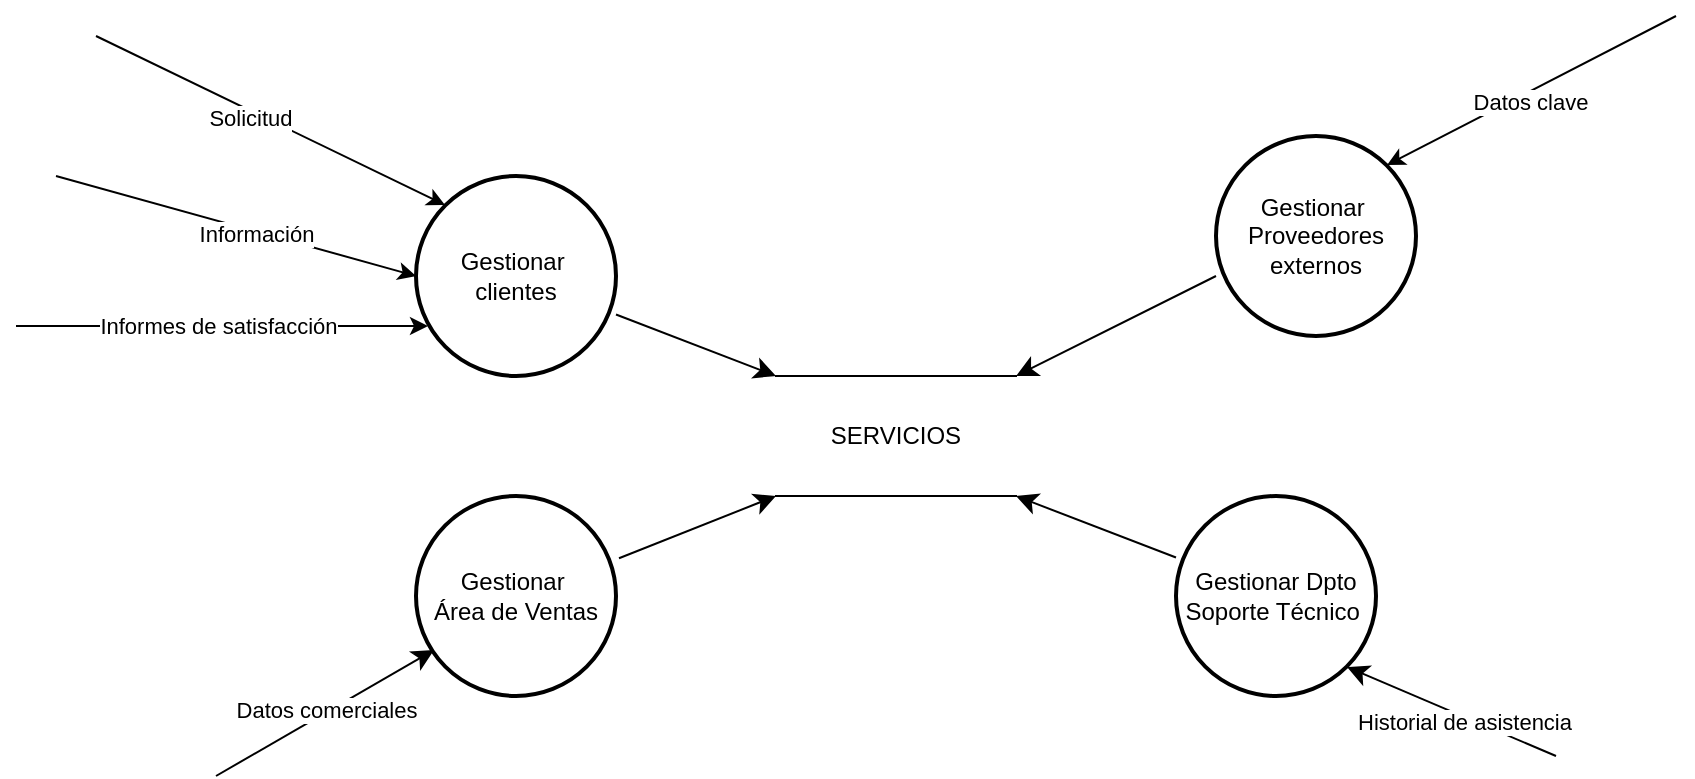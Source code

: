 <mxfile version="24.8.9">
  <diagram name="Page-1" id="74e2e168-ea6b-b213-b513-2b3c1d86103e">
    <mxGraphModel dx="952" dy="1010" grid="1" gridSize="10" guides="1" tooltips="1" connect="1" arrows="1" fold="1" page="1" pageScale="1" pageWidth="1100" pageHeight="850" background="none" math="0" shadow="0">
      <root>
        <mxCell id="0" />
        <mxCell id="1" parent="0" />
        <mxCell id="y5V723lEYFvVTK-hqr6R-1" value="Gestionar&amp;nbsp;&lt;div&gt;clientes&lt;/div&gt;" style="strokeWidth=2;html=1;shape=mxgraph.flowchart.start_2;whiteSpace=wrap;" parent="1" vertex="1">
          <mxGeometry x="290" y="270" width="100" height="100" as="geometry" />
        </mxCell>
        <mxCell id="y5V723lEYFvVTK-hqr6R-2" value="Gestionar&amp;nbsp;&lt;div&gt;Proveedores externos&lt;/div&gt;" style="strokeWidth=2;html=1;shape=mxgraph.flowchart.start_2;whiteSpace=wrap;" parent="1" vertex="1">
          <mxGeometry x="690" y="250" width="100" height="100" as="geometry" />
        </mxCell>
        <mxCell id="y5V723lEYFvVTK-hqr6R-3" value="Gestionar&amp;nbsp;&lt;div&gt;Área de Ventas&lt;/div&gt;" style="strokeWidth=2;html=1;shape=mxgraph.flowchart.start_2;whiteSpace=wrap;" parent="1" vertex="1">
          <mxGeometry x="290" y="430" width="100" height="100" as="geometry" />
        </mxCell>
        <mxCell id="y5V723lEYFvVTK-hqr6R-4" value="Gestionar Dpto Soporte Técnico&amp;nbsp;" style="strokeWidth=2;html=1;shape=mxgraph.flowchart.start_2;whiteSpace=wrap;" parent="1" vertex="1">
          <mxGeometry x="670" y="430" width="100" height="100" as="geometry" />
        </mxCell>
        <mxCell id="y5V723lEYFvVTK-hqr6R-5" value="SERVICIOS" style="shape=partialRectangle;whiteSpace=wrap;html=1;left=0;right=0;fillColor=none;" parent="1" vertex="1">
          <mxGeometry x="470" y="370" width="120" height="60" as="geometry" />
        </mxCell>
        <mxCell id="y5V723lEYFvVTK-hqr6R-8" value="" style="endArrow=classic;html=1;rounded=0;fontSize=12;startSize=8;endSize=8;curved=1;entryX=0;entryY=0;entryDx=0;entryDy=0;" parent="1" source="y5V723lEYFvVTK-hqr6R-1" target="y5V723lEYFvVTK-hqr6R-5" edge="1">
          <mxGeometry width="50" height="50" relative="1" as="geometry">
            <mxPoint x="460" y="460" as="sourcePoint" />
            <mxPoint x="160.0" y="340" as="targetPoint" />
          </mxGeometry>
        </mxCell>
        <mxCell id="y5V723lEYFvVTK-hqr6R-13" value="" style="endArrow=classic;html=1;rounded=0;fontSize=12;startSize=8;endSize=8;curved=1;exitX=0;exitY=0.7;exitDx=0;exitDy=0;exitPerimeter=0;entryX=1;entryY=0;entryDx=0;entryDy=0;" parent="1" source="y5V723lEYFvVTK-hqr6R-2" target="y5V723lEYFvVTK-hqr6R-5" edge="1">
          <mxGeometry width="50" height="50" relative="1" as="geometry">
            <mxPoint x="510" y="460" as="sourcePoint" />
            <mxPoint x="910.0" y="230" as="targetPoint" />
          </mxGeometry>
        </mxCell>
        <mxCell id="y5V723lEYFvVTK-hqr6R-21" value="" style="endArrow=classic;html=1;rounded=0;fontSize=12;startSize=8;endSize=8;curved=1;exitX=1.015;exitY=0.311;exitDx=0;exitDy=0;exitPerimeter=0;entryX=0;entryY=1;entryDx=0;entryDy=0;" parent="1" source="y5V723lEYFvVTK-hqr6R-3" target="y5V723lEYFvVTK-hqr6R-5" edge="1">
          <mxGeometry width="50" height="50" relative="1" as="geometry">
            <mxPoint x="510" y="460" as="sourcePoint" />
            <mxPoint x="250.0" y="560" as="targetPoint" />
          </mxGeometry>
        </mxCell>
        <mxCell id="y5V723lEYFvVTK-hqr6R-26" value="" style="endArrow=classic;html=1;rounded=0;fontSize=12;startSize=8;endSize=8;curved=1;entryX=1;entryY=1;entryDx=0;entryDy=0;" parent="1" source="y5V723lEYFvVTK-hqr6R-4" target="y5V723lEYFvVTK-hqr6R-5" edge="1">
          <mxGeometry width="50" height="50" relative="1" as="geometry">
            <mxPoint x="530" y="460" as="sourcePoint" />
            <mxPoint x="580" y="410" as="targetPoint" />
          </mxGeometry>
        </mxCell>
        <mxCell id="NdFE22nRtTWnwlypA7Jx-1" value="" style="endArrow=classic;html=1;rounded=0;entryX=0.855;entryY=0.145;entryDx=0;entryDy=0;entryPerimeter=0;" edge="1" parent="1" target="y5V723lEYFvVTK-hqr6R-2">
          <mxGeometry width="50" height="50" relative="1" as="geometry">
            <mxPoint x="920" y="190" as="sourcePoint" />
            <mxPoint x="930" y="170" as="targetPoint" />
          </mxGeometry>
        </mxCell>
        <mxCell id="NdFE22nRtTWnwlypA7Jx-2" value="Datos clave" style="edgeLabel;html=1;align=center;verticalAlign=middle;resizable=0;points=[];" vertex="1" connectable="0" parent="NdFE22nRtTWnwlypA7Jx-1">
          <mxGeometry x="0.043" y="4" relative="1" as="geometry">
            <mxPoint as="offset" />
          </mxGeometry>
        </mxCell>
        <mxCell id="NdFE22nRtTWnwlypA7Jx-3" value="" style="endArrow=classic;html=1;rounded=0;entryX=0.145;entryY=0.145;entryDx=0;entryDy=0;entryPerimeter=0;" edge="1" parent="1" target="y5V723lEYFvVTK-hqr6R-1">
          <mxGeometry width="50" height="50" relative="1" as="geometry">
            <mxPoint x="130" y="200" as="sourcePoint" />
            <mxPoint x="160" y="230" as="targetPoint" />
          </mxGeometry>
        </mxCell>
        <mxCell id="NdFE22nRtTWnwlypA7Jx-4" value="Solicitud" style="edgeLabel;html=1;align=center;verticalAlign=middle;resizable=0;points=[];" vertex="1" connectable="0" parent="NdFE22nRtTWnwlypA7Jx-3">
          <mxGeometry x="-0.101" y="-3" relative="1" as="geometry">
            <mxPoint as="offset" />
          </mxGeometry>
        </mxCell>
        <mxCell id="NdFE22nRtTWnwlypA7Jx-5" value="" style="endArrow=classic;html=1;rounded=0;entryX=0;entryY=0.5;entryDx=0;entryDy=0;entryPerimeter=0;" edge="1" parent="1" target="y5V723lEYFvVTK-hqr6R-1">
          <mxGeometry width="50" height="50" relative="1" as="geometry">
            <mxPoint x="110" y="270" as="sourcePoint" />
            <mxPoint x="170" y="300" as="targetPoint" />
          </mxGeometry>
        </mxCell>
        <mxCell id="NdFE22nRtTWnwlypA7Jx-6" value="Text" style="edgeLabel;html=1;align=center;verticalAlign=middle;resizable=0;points=[];" vertex="1" connectable="0" parent="NdFE22nRtTWnwlypA7Jx-5">
          <mxGeometry x="0.104" y="1" relative="1" as="geometry">
            <mxPoint as="offset" />
          </mxGeometry>
        </mxCell>
        <mxCell id="NdFE22nRtTWnwlypA7Jx-7" value="Información" style="edgeLabel;html=1;align=center;verticalAlign=middle;resizable=0;points=[];" vertex="1" connectable="0" parent="NdFE22nRtTWnwlypA7Jx-5">
          <mxGeometry x="0.096" y="-1" relative="1" as="geometry">
            <mxPoint x="1" as="offset" />
          </mxGeometry>
        </mxCell>
        <mxCell id="NdFE22nRtTWnwlypA7Jx-8" value="" style="endArrow=classic;html=1;rounded=0;entryX=0.06;entryY=0.75;entryDx=0;entryDy=0;entryPerimeter=0;" edge="1" parent="1" target="y5V723lEYFvVTK-hqr6R-1">
          <mxGeometry width="50" height="50" relative="1" as="geometry">
            <mxPoint x="90" y="345" as="sourcePoint" />
            <mxPoint x="170" y="390" as="targetPoint" />
          </mxGeometry>
        </mxCell>
        <mxCell id="NdFE22nRtTWnwlypA7Jx-9" value="Informes de satisfacción" style="edgeLabel;html=1;align=center;verticalAlign=middle;resizable=0;points=[];" vertex="1" connectable="0" parent="NdFE22nRtTWnwlypA7Jx-8">
          <mxGeometry x="-0.017" relative="1" as="geometry">
            <mxPoint as="offset" />
          </mxGeometry>
        </mxCell>
        <mxCell id="NdFE22nRtTWnwlypA7Jx-10" value="" style="endArrow=classic;html=1;rounded=0;fontSize=12;startSize=8;endSize=8;curved=1;entryX=0.09;entryY=0.77;entryDx=0;entryDy=0;entryPerimeter=0;" edge="1" parent="1" target="y5V723lEYFvVTK-hqr6R-3">
          <mxGeometry width="50" height="50" relative="1" as="geometry">
            <mxPoint x="190" y="570" as="sourcePoint" />
            <mxPoint x="288" y="520" as="targetPoint" />
          </mxGeometry>
        </mxCell>
        <mxCell id="NdFE22nRtTWnwlypA7Jx-11" value="Datos comerciales" style="edgeLabel;html=1;align=center;verticalAlign=middle;resizable=0;points=[];" vertex="1" connectable="0" parent="NdFE22nRtTWnwlypA7Jx-10">
          <mxGeometry x="0.018" y="1" relative="1" as="geometry">
            <mxPoint as="offset" />
          </mxGeometry>
        </mxCell>
        <mxCell id="NdFE22nRtTWnwlypA7Jx-12" value="" style="endArrow=classic;html=1;rounded=0;fontSize=12;startSize=8;endSize=8;curved=1;entryX=0.855;entryY=0.855;entryDx=0;entryDy=0;entryPerimeter=0;" edge="1" parent="1" target="y5V723lEYFvVTK-hqr6R-4">
          <mxGeometry width="50" height="50" relative="1" as="geometry">
            <mxPoint x="860" y="560" as="sourcePoint" />
            <mxPoint x="790" y="520" as="targetPoint" />
          </mxGeometry>
        </mxCell>
        <mxCell id="NdFE22nRtTWnwlypA7Jx-13" value="Historial de asistencia" style="edgeLabel;html=1;align=center;verticalAlign=middle;resizable=0;points=[];" vertex="1" connectable="0" parent="NdFE22nRtTWnwlypA7Jx-12">
          <mxGeometry x="-0.138" y="2" relative="1" as="geometry">
            <mxPoint as="offset" />
          </mxGeometry>
        </mxCell>
      </root>
    </mxGraphModel>
  </diagram>
</mxfile>
